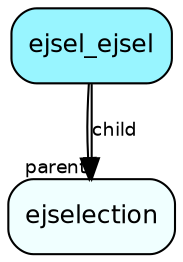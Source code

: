 digraph ejsel_ejsel  {
node [shape = box style="rounded, filled" fontname = "Helvetica" fontsize = "12" ]
edge [fontname = "Helvetica" fontsize = "9"]

ejsel_ejsel[fillcolor = "cadetblue1"]
ejselection[fillcolor = "azure1"]
ejsel_ejsel -> ejselection [headlabel = "parent"]
ejsel_ejsel -> ejselection [label = "child"]
}
